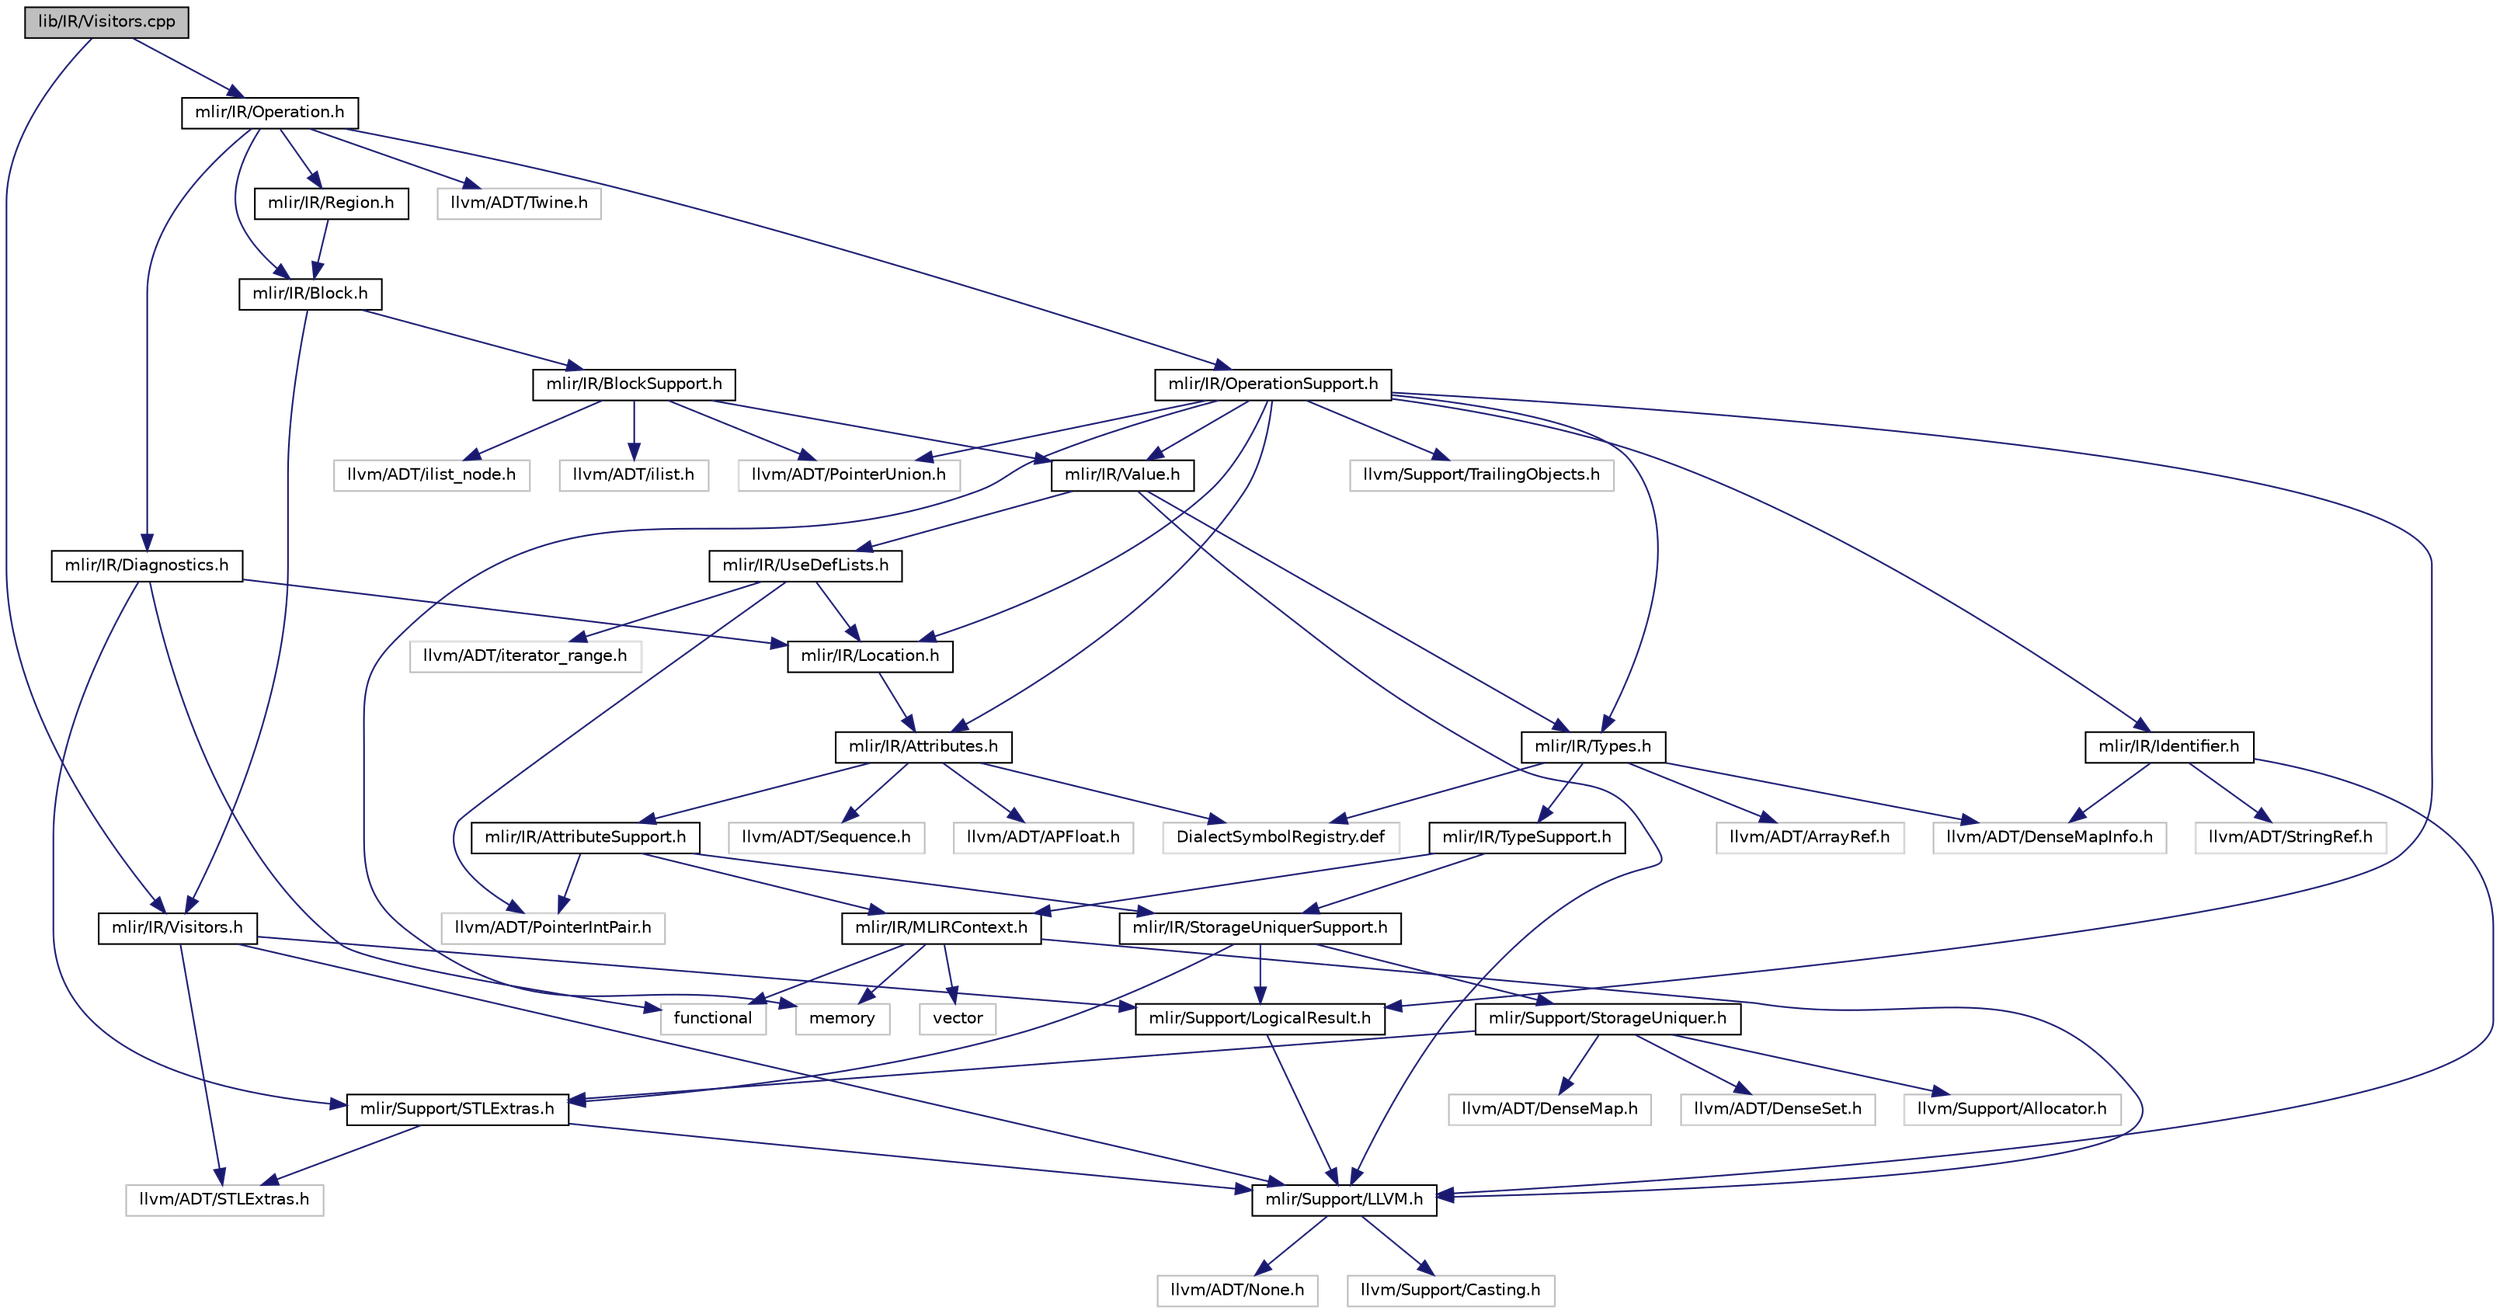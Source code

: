 digraph "lib/IR/Visitors.cpp"
{
  bgcolor="transparent";
  edge [fontname="Helvetica",fontsize="10",labelfontname="Helvetica",labelfontsize="10"];
  node [fontname="Helvetica",fontsize="10",shape=record];
  Node0 [label="lib/IR/Visitors.cpp",height=0.2,width=0.4,color="black", fillcolor="grey75", style="filled", fontcolor="black"];
  Node0 -> Node1 [color="midnightblue",fontsize="10",style="solid",fontname="Helvetica"];
  Node1 [label="mlir/IR/Visitors.h",height=0.2,width=0.4,color="black",URL="$Visitors_8h.html"];
  Node1 -> Node2 [color="midnightblue",fontsize="10",style="solid",fontname="Helvetica"];
  Node2 [label="mlir/Support/LLVM.h",height=0.2,width=0.4,color="black",URL="$LLVM_8h.html"];
  Node2 -> Node3 [color="midnightblue",fontsize="10",style="solid",fontname="Helvetica"];
  Node3 [label="llvm/ADT/None.h",height=0.2,width=0.4,color="grey75"];
  Node2 -> Node4 [color="midnightblue",fontsize="10",style="solid",fontname="Helvetica"];
  Node4 [label="llvm/Support/Casting.h",height=0.2,width=0.4,color="grey75"];
  Node1 -> Node5 [color="midnightblue",fontsize="10",style="solid",fontname="Helvetica"];
  Node5 [label="mlir/Support/LogicalResult.h",height=0.2,width=0.4,color="black",URL="$LogicalResult_8h.html"];
  Node5 -> Node2 [color="midnightblue",fontsize="10",style="solid",fontname="Helvetica"];
  Node1 -> Node6 [color="midnightblue",fontsize="10",style="solid",fontname="Helvetica"];
  Node6 [label="llvm/ADT/STLExtras.h",height=0.2,width=0.4,color="grey75"];
  Node0 -> Node7 [color="midnightblue",fontsize="10",style="solid",fontname="Helvetica"];
  Node7 [label="mlir/IR/Operation.h",height=0.2,width=0.4,color="black",URL="$Operation_8h.html"];
  Node7 -> Node8 [color="midnightblue",fontsize="10",style="solid",fontname="Helvetica"];
  Node8 [label="mlir/IR/Block.h",height=0.2,width=0.4,color="black",URL="$Block_8h.html"];
  Node8 -> Node9 [color="midnightblue",fontsize="10",style="solid",fontname="Helvetica"];
  Node9 [label="mlir/IR/BlockSupport.h",height=0.2,width=0.4,color="black",URL="$BlockSupport_8h.html"];
  Node9 -> Node10 [color="midnightblue",fontsize="10",style="solid",fontname="Helvetica"];
  Node10 [label="mlir/IR/Value.h",height=0.2,width=0.4,color="black",URL="$Value_8h.html"];
  Node10 -> Node11 [color="midnightblue",fontsize="10",style="solid",fontname="Helvetica"];
  Node11 [label="mlir/IR/Types.h",height=0.2,width=0.4,color="black",URL="$Types_8h.html"];
  Node11 -> Node12 [color="midnightblue",fontsize="10",style="solid",fontname="Helvetica"];
  Node12 [label="mlir/IR/TypeSupport.h",height=0.2,width=0.4,color="black",URL="$TypeSupport_8h.html"];
  Node12 -> Node13 [color="midnightblue",fontsize="10",style="solid",fontname="Helvetica"];
  Node13 [label="mlir/IR/MLIRContext.h",height=0.2,width=0.4,color="black",URL="$MLIRContext_8h.html"];
  Node13 -> Node2 [color="midnightblue",fontsize="10",style="solid",fontname="Helvetica"];
  Node13 -> Node14 [color="midnightblue",fontsize="10",style="solid",fontname="Helvetica"];
  Node14 [label="functional",height=0.2,width=0.4,color="grey75"];
  Node13 -> Node15 [color="midnightblue",fontsize="10",style="solid",fontname="Helvetica"];
  Node15 [label="memory",height=0.2,width=0.4,color="grey75"];
  Node13 -> Node16 [color="midnightblue",fontsize="10",style="solid",fontname="Helvetica"];
  Node16 [label="vector",height=0.2,width=0.4,color="grey75"];
  Node12 -> Node17 [color="midnightblue",fontsize="10",style="solid",fontname="Helvetica"];
  Node17 [label="mlir/IR/StorageUniquerSupport.h",height=0.2,width=0.4,color="black",URL="$StorageUniquerSupport_8h.html"];
  Node17 -> Node5 [color="midnightblue",fontsize="10",style="solid",fontname="Helvetica"];
  Node17 -> Node18 [color="midnightblue",fontsize="10",style="solid",fontname="Helvetica"];
  Node18 [label="mlir/Support/STLExtras.h",height=0.2,width=0.4,color="black",URL="$STLExtras_8h.html"];
  Node18 -> Node2 [color="midnightblue",fontsize="10",style="solid",fontname="Helvetica"];
  Node18 -> Node6 [color="midnightblue",fontsize="10",style="solid",fontname="Helvetica"];
  Node17 -> Node19 [color="midnightblue",fontsize="10",style="solid",fontname="Helvetica"];
  Node19 [label="mlir/Support/StorageUniquer.h",height=0.2,width=0.4,color="black",URL="$StorageUniquer_8h.html"];
  Node19 -> Node18 [color="midnightblue",fontsize="10",style="solid",fontname="Helvetica"];
  Node19 -> Node20 [color="midnightblue",fontsize="10",style="solid",fontname="Helvetica"];
  Node20 [label="llvm/ADT/DenseMap.h",height=0.2,width=0.4,color="grey75"];
  Node19 -> Node21 [color="midnightblue",fontsize="10",style="solid",fontname="Helvetica"];
  Node21 [label="llvm/ADT/DenseSet.h",height=0.2,width=0.4,color="grey75"];
  Node19 -> Node22 [color="midnightblue",fontsize="10",style="solid",fontname="Helvetica"];
  Node22 [label="llvm/Support/Allocator.h",height=0.2,width=0.4,color="grey75"];
  Node11 -> Node23 [color="midnightblue",fontsize="10",style="solid",fontname="Helvetica"];
  Node23 [label="llvm/ADT/ArrayRef.h",height=0.2,width=0.4,color="grey75"];
  Node11 -> Node24 [color="midnightblue",fontsize="10",style="solid",fontname="Helvetica"];
  Node24 [label="llvm/ADT/DenseMapInfo.h",height=0.2,width=0.4,color="grey75"];
  Node11 -> Node25 [color="midnightblue",fontsize="10",style="solid",fontname="Helvetica"];
  Node25 [label="DialectSymbolRegistry.def",height=0.2,width=0.4,color="grey75"];
  Node10 -> Node26 [color="midnightblue",fontsize="10",style="solid",fontname="Helvetica"];
  Node26 [label="mlir/IR/UseDefLists.h",height=0.2,width=0.4,color="black",URL="$UseDefLists_8h.html"];
  Node26 -> Node27 [color="midnightblue",fontsize="10",style="solid",fontname="Helvetica"];
  Node27 [label="mlir/IR/Location.h",height=0.2,width=0.4,color="black",URL="$Location_8h.html"];
  Node27 -> Node28 [color="midnightblue",fontsize="10",style="solid",fontname="Helvetica"];
  Node28 [label="mlir/IR/Attributes.h",height=0.2,width=0.4,color="black",URL="$Attributes_8h.html"];
  Node28 -> Node29 [color="midnightblue",fontsize="10",style="solid",fontname="Helvetica"];
  Node29 [label="mlir/IR/AttributeSupport.h",height=0.2,width=0.4,color="black",URL="$AttributeSupport_8h.html"];
  Node29 -> Node13 [color="midnightblue",fontsize="10",style="solid",fontname="Helvetica"];
  Node29 -> Node17 [color="midnightblue",fontsize="10",style="solid",fontname="Helvetica"];
  Node29 -> Node30 [color="midnightblue",fontsize="10",style="solid",fontname="Helvetica"];
  Node30 [label="llvm/ADT/PointerIntPair.h",height=0.2,width=0.4,color="grey75"];
  Node28 -> Node31 [color="midnightblue",fontsize="10",style="solid",fontname="Helvetica"];
  Node31 [label="llvm/ADT/APFloat.h",height=0.2,width=0.4,color="grey75"];
  Node28 -> Node32 [color="midnightblue",fontsize="10",style="solid",fontname="Helvetica"];
  Node32 [label="llvm/ADT/Sequence.h",height=0.2,width=0.4,color="grey75"];
  Node28 -> Node25 [color="midnightblue",fontsize="10",style="solid",fontname="Helvetica"];
  Node26 -> Node30 [color="midnightblue",fontsize="10",style="solid",fontname="Helvetica"];
  Node26 -> Node33 [color="midnightblue",fontsize="10",style="solid",fontname="Helvetica"];
  Node33 [label="llvm/ADT/iterator_range.h",height=0.2,width=0.4,color="grey75"];
  Node10 -> Node2 [color="midnightblue",fontsize="10",style="solid",fontname="Helvetica"];
  Node9 -> Node34 [color="midnightblue",fontsize="10",style="solid",fontname="Helvetica"];
  Node34 [label="llvm/ADT/PointerUnion.h",height=0.2,width=0.4,color="grey75"];
  Node9 -> Node35 [color="midnightblue",fontsize="10",style="solid",fontname="Helvetica"];
  Node35 [label="llvm/ADT/ilist.h",height=0.2,width=0.4,color="grey75"];
  Node9 -> Node36 [color="midnightblue",fontsize="10",style="solid",fontname="Helvetica"];
  Node36 [label="llvm/ADT/ilist_node.h",height=0.2,width=0.4,color="grey75"];
  Node8 -> Node1 [color="midnightblue",fontsize="10",style="solid",fontname="Helvetica"];
  Node7 -> Node37 [color="midnightblue",fontsize="10",style="solid",fontname="Helvetica"];
  Node37 [label="mlir/IR/Diagnostics.h",height=0.2,width=0.4,color="black",URL="$Diagnostics_8h.html"];
  Node37 -> Node27 [color="midnightblue",fontsize="10",style="solid",fontname="Helvetica"];
  Node37 -> Node18 [color="midnightblue",fontsize="10",style="solid",fontname="Helvetica"];
  Node37 -> Node14 [color="midnightblue",fontsize="10",style="solid",fontname="Helvetica"];
  Node7 -> Node38 [color="midnightblue",fontsize="10",style="solid",fontname="Helvetica"];
  Node38 [label="mlir/IR/OperationSupport.h",height=0.2,width=0.4,color="black",URL="$OperationSupport_8h.html"];
  Node38 -> Node28 [color="midnightblue",fontsize="10",style="solid",fontname="Helvetica"];
  Node38 -> Node39 [color="midnightblue",fontsize="10",style="solid",fontname="Helvetica"];
  Node39 [label="mlir/IR/Identifier.h",height=0.2,width=0.4,color="black",URL="$Identifier_8h.html"];
  Node39 -> Node2 [color="midnightblue",fontsize="10",style="solid",fontname="Helvetica"];
  Node39 -> Node24 [color="midnightblue",fontsize="10",style="solid",fontname="Helvetica"];
  Node39 -> Node40 [color="midnightblue",fontsize="10",style="solid",fontname="Helvetica"];
  Node40 [label="llvm/ADT/StringRef.h",height=0.2,width=0.4,color="grey75"];
  Node38 -> Node27 [color="midnightblue",fontsize="10",style="solid",fontname="Helvetica"];
  Node38 -> Node11 [color="midnightblue",fontsize="10",style="solid",fontname="Helvetica"];
  Node38 -> Node10 [color="midnightblue",fontsize="10",style="solid",fontname="Helvetica"];
  Node38 -> Node5 [color="midnightblue",fontsize="10",style="solid",fontname="Helvetica"];
  Node38 -> Node34 [color="midnightblue",fontsize="10",style="solid",fontname="Helvetica"];
  Node38 -> Node41 [color="midnightblue",fontsize="10",style="solid",fontname="Helvetica"];
  Node41 [label="llvm/Support/TrailingObjects.h",height=0.2,width=0.4,color="grey75"];
  Node38 -> Node15 [color="midnightblue",fontsize="10",style="solid",fontname="Helvetica"];
  Node7 -> Node42 [color="midnightblue",fontsize="10",style="solid",fontname="Helvetica"];
  Node42 [label="mlir/IR/Region.h",height=0.2,width=0.4,color="black",URL="$IR_2Region_8h.html"];
  Node42 -> Node8 [color="midnightblue",fontsize="10",style="solid",fontname="Helvetica"];
  Node7 -> Node43 [color="midnightblue",fontsize="10",style="solid",fontname="Helvetica"];
  Node43 [label="llvm/ADT/Twine.h",height=0.2,width=0.4,color="grey75"];
}
